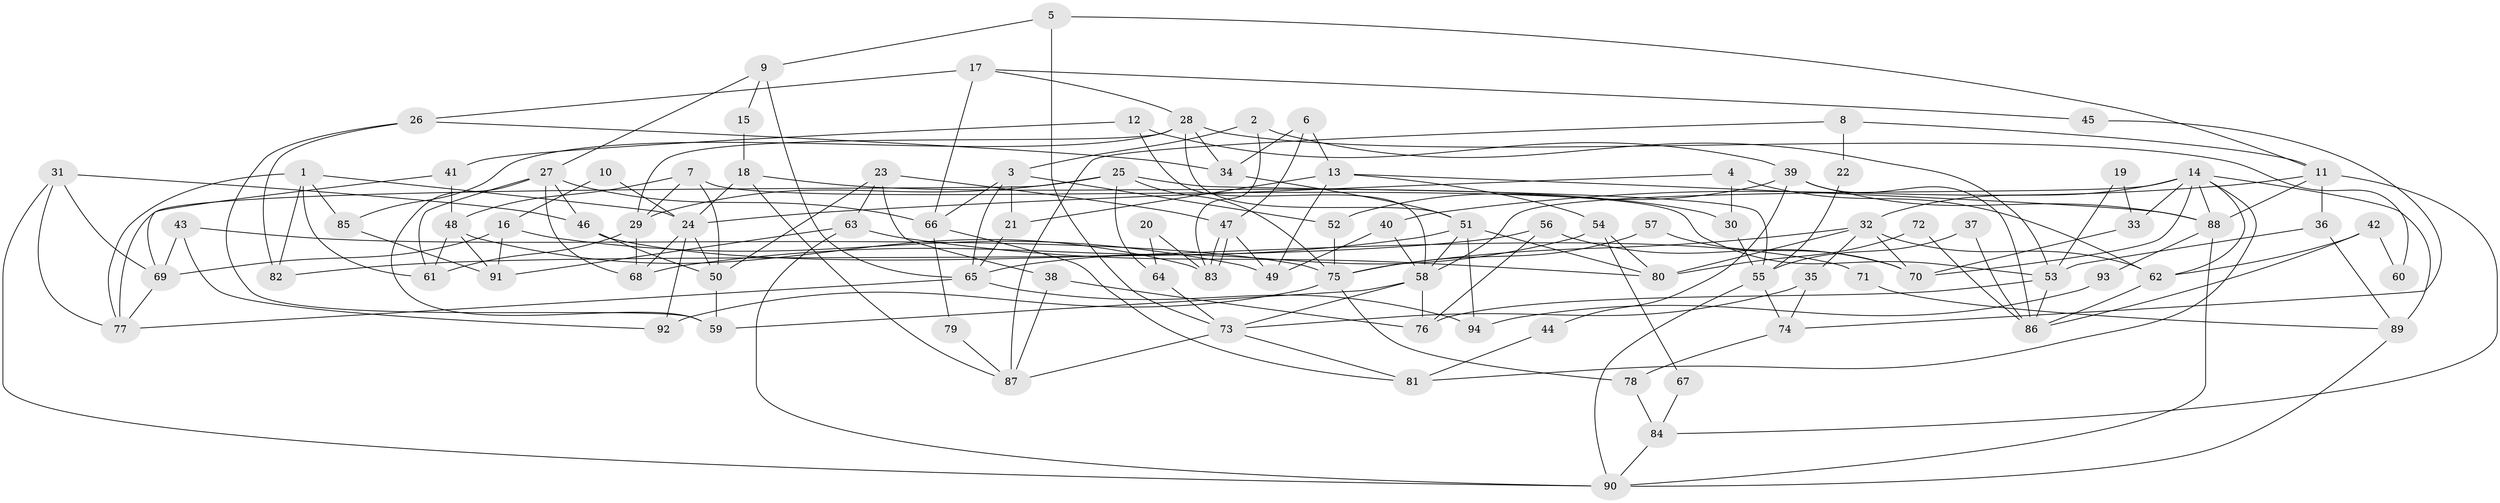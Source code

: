 // coarse degree distribution, {7: 0.1206896551724138, 5: 0.1724137931034483, 3: 0.13793103448275862, 6: 0.1724137931034483, 4: 0.1206896551724138, 2: 0.15517241379310345, 8: 0.06896551724137931, 11: 0.017241379310344827, 10: 0.034482758620689655}
// Generated by graph-tools (version 1.1) at 2025/52/02/27/25 19:52:06]
// undirected, 94 vertices, 188 edges
graph export_dot {
graph [start="1"]
  node [color=gray90,style=filled];
  1;
  2;
  3;
  4;
  5;
  6;
  7;
  8;
  9;
  10;
  11;
  12;
  13;
  14;
  15;
  16;
  17;
  18;
  19;
  20;
  21;
  22;
  23;
  24;
  25;
  26;
  27;
  28;
  29;
  30;
  31;
  32;
  33;
  34;
  35;
  36;
  37;
  38;
  39;
  40;
  41;
  42;
  43;
  44;
  45;
  46;
  47;
  48;
  49;
  50;
  51;
  52;
  53;
  54;
  55;
  56;
  57;
  58;
  59;
  60;
  61;
  62;
  63;
  64;
  65;
  66;
  67;
  68;
  69;
  70;
  71;
  72;
  73;
  74;
  75;
  76;
  77;
  78;
  79;
  80;
  81;
  82;
  83;
  84;
  85;
  86;
  87;
  88;
  89;
  90;
  91;
  92;
  93;
  94;
  1 -- 24;
  1 -- 61;
  1 -- 77;
  1 -- 82;
  1 -- 85;
  2 -- 83;
  2 -- 53;
  2 -- 3;
  3 -- 52;
  3 -- 21;
  3 -- 65;
  3 -- 66;
  4 -- 30;
  4 -- 24;
  4 -- 62;
  5 -- 11;
  5 -- 73;
  5 -- 9;
  6 -- 13;
  6 -- 34;
  6 -- 47;
  7 -- 48;
  7 -- 53;
  7 -- 29;
  7 -- 50;
  8 -- 11;
  8 -- 87;
  8 -- 22;
  9 -- 27;
  9 -- 15;
  9 -- 65;
  10 -- 16;
  10 -- 24;
  11 -- 40;
  11 -- 84;
  11 -- 36;
  11 -- 88;
  12 -- 41;
  12 -- 58;
  12 -- 39;
  13 -- 21;
  13 -- 88;
  13 -- 49;
  13 -- 54;
  14 -- 88;
  14 -- 62;
  14 -- 32;
  14 -- 33;
  14 -- 58;
  14 -- 70;
  14 -- 81;
  14 -- 89;
  15 -- 18;
  16 -- 91;
  16 -- 49;
  16 -- 69;
  17 -- 66;
  17 -- 28;
  17 -- 26;
  17 -- 45;
  18 -- 87;
  18 -- 24;
  18 -- 30;
  19 -- 33;
  19 -- 53;
  20 -- 83;
  20 -- 64;
  21 -- 65;
  22 -- 55;
  23 -- 47;
  23 -- 50;
  23 -- 38;
  23 -- 63;
  24 -- 68;
  24 -- 50;
  24 -- 92;
  25 -- 75;
  25 -- 77;
  25 -- 29;
  25 -- 55;
  25 -- 64;
  26 -- 59;
  26 -- 34;
  26 -- 82;
  27 -- 59;
  27 -- 68;
  27 -- 46;
  27 -- 61;
  27 -- 66;
  28 -- 29;
  28 -- 34;
  28 -- 51;
  28 -- 60;
  28 -- 85;
  29 -- 61;
  29 -- 68;
  30 -- 55;
  31 -- 69;
  31 -- 77;
  31 -- 46;
  31 -- 90;
  32 -- 70;
  32 -- 35;
  32 -- 62;
  32 -- 75;
  32 -- 80;
  33 -- 70;
  34 -- 51;
  35 -- 73;
  35 -- 74;
  36 -- 89;
  36 -- 53;
  37 -- 55;
  37 -- 86;
  38 -- 76;
  38 -- 87;
  39 -- 88;
  39 -- 44;
  39 -- 52;
  39 -- 86;
  40 -- 58;
  40 -- 49;
  41 -- 48;
  41 -- 69;
  42 -- 86;
  42 -- 62;
  42 -- 60;
  43 -- 69;
  43 -- 92;
  43 -- 75;
  44 -- 81;
  45 -- 74;
  46 -- 50;
  46 -- 71;
  47 -- 83;
  47 -- 83;
  47 -- 49;
  48 -- 91;
  48 -- 61;
  48 -- 83;
  50 -- 59;
  51 -- 80;
  51 -- 58;
  51 -- 68;
  51 -- 94;
  52 -- 75;
  53 -- 86;
  53 -- 76;
  54 -- 65;
  54 -- 67;
  54 -- 80;
  55 -- 90;
  55 -- 74;
  56 -- 76;
  56 -- 82;
  56 -- 70;
  57 -- 70;
  57 -- 75;
  58 -- 59;
  58 -- 73;
  58 -- 76;
  62 -- 86;
  63 -- 80;
  63 -- 90;
  63 -- 91;
  64 -- 73;
  65 -- 77;
  65 -- 94;
  66 -- 79;
  66 -- 81;
  67 -- 84;
  69 -- 77;
  71 -- 89;
  72 -- 80;
  72 -- 86;
  73 -- 81;
  73 -- 87;
  74 -- 78;
  75 -- 78;
  75 -- 92;
  78 -- 84;
  79 -- 87;
  84 -- 90;
  85 -- 91;
  88 -- 90;
  88 -- 93;
  89 -- 90;
  93 -- 94;
}
